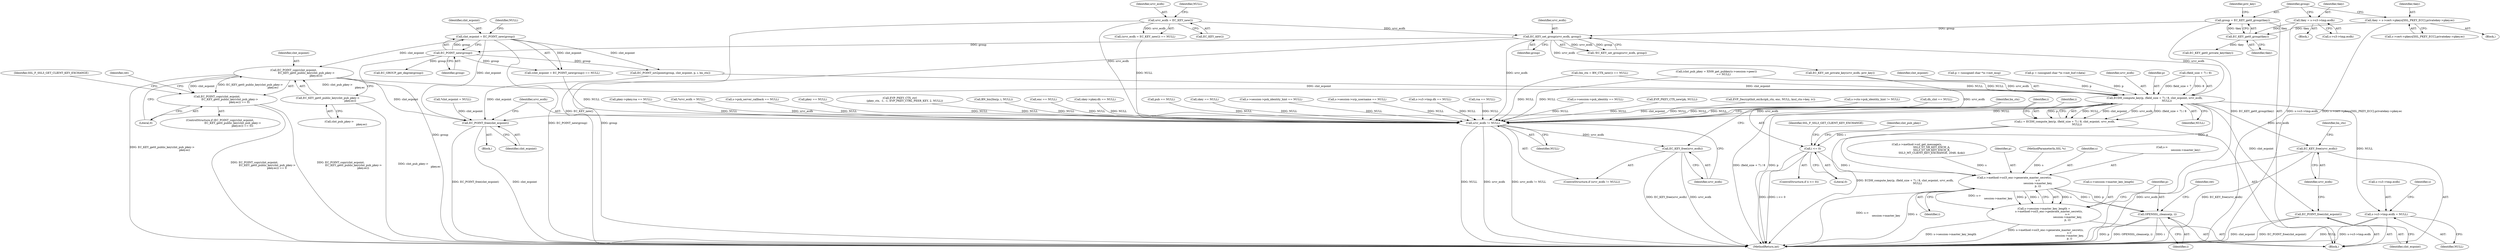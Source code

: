 digraph "0_openssl_3c66a669dfc7b3792f7af0758ea26fe8502ce70c@API" {
"1001389" [label="(Call,EC_POINT_copy(clnt_ecpoint,\n                              EC_KEY_get0_public_key(clnt_pub_pkey->\n                                                     pkey.ec)))"];
"1001335" [label="(Call,clnt_ecpoint = EC_POINT_new(group))"];
"1001337" [label="(Call,EC_POINT_new(group))"];
"1001321" [label="(Call,EC_KEY_set_group(srvr_ecdh, group))"];
"1001268" [label="(Call,srvr_ecdh = EC_KEY_new())"];
"1001310" [label="(Call,group = EC_KEY_get0_group(tkey))"];
"1001312" [label="(Call,EC_KEY_get0_group(tkey))"];
"1001301" [label="(Call,tkey = s->s3->tmp.ecdh)"];
"1001284" [label="(Call,tkey = s->cert->pkeys[SSL_PKEY_ECC].privatekey->pkey.ec)"];
"1001391" [label="(Call,EC_KEY_get0_public_key(clnt_pub_pkey->\n                                                     pkey.ec))"];
"1001388" [label="(Call,EC_POINT_copy(clnt_ecpoint,\n                              EC_KEY_get0_public_key(clnt_pub_pkey->\n                                                     pkey.ec)) == 0)"];
"1001475" [label="(Call,ECDH_compute_key(p, (field_size + 7) / 8, clnt_ecpoint, srvr_ecdh,\n                             NULL))"];
"1001473" [label="(Call,i = ECDH_compute_key(p, (field_size + 7) / 8, clnt_ecpoint, srvr_ecdh,\n                             NULL))"];
"1001486" [label="(Call,i <= 0)"];
"1001525" [label="(Call,s->method->ssl3_enc->generate_master_secret(s,\n                                                        s->\n                                                        session->master_key,\n                                                        p, i))"];
"1001519" [label="(Call,s->session->master_key_length =\n            s->method->ssl3_enc->generate_master_secret(s,\n                                                        s->\n                                                        session->master_key,\n                                                        p, i))"];
"1001534" [label="(Call,OPENSSL_cleanse(p, i))"];
"1001496" [label="(Call,EC_POINT_free(clnt_ecpoint))"];
"1001498" [label="(Call,EC_KEY_free(srvr_ecdh))"];
"1001510" [label="(Call,s->s3->tmp.ecdh = NULL)"];
"1002145" [label="(Call,EC_POINT_free(clnt_ecpoint))"];
"1002148" [label="(Call,srvr_ecdh != NULL)"];
"1002151" [label="(Call,EC_KEY_free(srvr_ecdh))"];
"1002148" [label="(Call,srvr_ecdh != NULL)"];
"1000177" [label="(Call,*clnt_ecpoint = NULL)"];
"1001518" [label="(Identifier,NULL)"];
"1001483" [label="(Identifier,srvr_ecdh)"];
"1001392" [label="(Call,clnt_pub_pkey->\n                                                     pkey.ec)"];
"1001268" [label="(Call,srvr_ecdh = EC_KEY_new())"];
"1001286" [label="(Call,s->cert->pkeys[SSL_PKEY_ECC].privatekey->pkey.ec)"];
"1001283" [label="(Block,)"];
"1001475" [label="(Call,ECDH_compute_key(p, (field_size + 7) / 8, clnt_ecpoint, srvr_ecdh,\n                             NULL))"];
"1002154" [label="(Identifier,bn_ctx)"];
"1001390" [label="(Identifier,clnt_ecpoint)"];
"1001312" [label="(Call,EC_KEY_get0_group(tkey))"];
"1001533" [label="(Identifier,i)"];
"1001313" [label="(Identifier,tkey)"];
"1001310" [label="(Call,group = EC_KEY_get0_group(tkey))"];
"1001404" [label="(Identifier,ret)"];
"1001387" [label="(ControlStructure,if (EC_POINT_copy(clnt_ecpoint,\n                              EC_KEY_get0_public_key(clnt_pub_pkey->\n                                                     pkey.ec)) == 0))"];
"1001496" [label="(Call,EC_POINT_free(clnt_ecpoint))"];
"1001485" [label="(ControlStructure,if (i <= 0))"];
"1001322" [label="(Identifier,srvr_ecdh)"];
"1000730" [label="(Call,pub == NULL)"];
"1001364" [label="(Call,(clnt_pub_pkey = X509_get_pubkey(s->session->peer))\n                 == NULL)"];
"1001536" [label="(Identifier,i)"];
"1001497" [label="(Identifier,clnt_ecpoint)"];
"1000616" [label="(Call,skey == NULL)"];
"1001334" [label="(Call,(clnt_ecpoint = EC_POINT_new(group)) == NULL)"];
"1002149" [label="(Identifier,srvr_ecdh)"];
"1001439" [label="(Call,EC_POINT_oct2point(group, clnt_ecpoint, p, i, bn_ctx))"];
"1001300" [label="(Block,)"];
"1001755" [label="(Call,s->session->psk_identity_hint == NULL)"];
"1002145" [label="(Call,EC_POINT_free(clnt_ecpoint))"];
"1001510" [label="(Call,s->s3->tmp.ecdh = NULL)"];
"1001476" [label="(Identifier,p)"];
"1001895" [label="(Call,s->session->srp_username == NULL)"];
"1001285" [label="(Identifier,tkey)"];
"1001477" [label="(Call,(field_size + 7) / 8)"];
"1001482" [label="(Identifier,clnt_ecpoint)"];
"1001335" [label="(Call,clnt_ecpoint = EC_POINT_new(group))"];
"1000649" [label="(Call,s->s3->tmp.dh == NULL)"];
"1001522" [label="(Identifier,s)"];
"1001389" [label="(Call,EC_POINT_copy(clnt_ecpoint,\n                              EC_KEY_get0_public_key(clnt_pub_pkey->\n                                                     pkey.ec)))"];
"1001325" [label="(Call,EC_KEY_set_private_key(srvr_ecdh, priv_key))"];
"1001337" [label="(Call,EC_POINT_new(group))"];
"1001474" [label="(Identifier,i)"];
"1001495" [label="(Identifier,clnt_pub_pkey)"];
"1001511" [label="(Call,s->s3->tmp.ecdh)"];
"1001526" [label="(Identifier,s)"];
"1001311" [label="(Identifier,group)"];
"1000143" [label="(Block,)"];
"1001527" [label="(Call,s->\n                                                        session->master_key)"];
"1001488" [label="(Literal,0)"];
"1001525" [label="(Call,s->method->ssl3_enc->generate_master_secret(s,\n                                                        s->\n                                                        session->master_key,\n                                                        p, i))"];
"1001303" [label="(Call,s->s3->tmp.ecdh)"];
"1001519" [label="(Call,s->session->master_key_length =\n            s->method->ssl3_enc->generate_master_secret(s,\n                                                        s->\n                                                        session->master_key,\n                                                        p, i))"];
"1001284" [label="(Call,tkey = s->cert->pkeys[SSL_PKEY_ECC].privatekey->pkey.ec)"];
"1001491" [label="(Identifier,SSL_F_SSL3_GET_CLIENT_KEY_EXCHANGE)"];
"1000260" [label="(Call,rsa == NULL)"];
"1001501" [label="(Identifier,bn_ctx)"];
"1001535" [label="(Identifier,p)"];
"1001301" [label="(Call,tkey = s->s3->tmp.ecdh)"];
"1001708" [label="(Call,s->session->psk_identity == NULL)"];
"1002150" [label="(Identifier,NULL)"];
"1002005" [label="(Call,EVP_PKEY_CTX_new(pk, NULL))"];
"1001388" [label="(Call,EC_POINT_copy(clnt_ecpoint,\n                              EC_KEY_get0_public_key(clnt_pub_pkey->\n                                                     pkey.ec)) == 0)"];
"1002163" [label="(MethodReturn,int)"];
"1001064" [label="(Call,EVP_DecryptInit_ex(&ciph_ctx, enc, NULL, kssl_ctx->key, iv))"];
"1002152" [label="(Identifier,srvr_ecdh)"];
"1000186" [label="(Call,s->method->ssl_get_message(s,\n                                   SSL3_ST_SR_KEY_EXCH_A,\n                                   SSL3_ST_SR_KEY_EXCH_B,\n                                   SSL3_MT_CLIENT_KEY_EXCHANGE, 2048, &ok))"];
"1001316" [label="(Call,EC_KEY_get0_private_key(tkey))"];
"1001748" [label="(Call,s->ctx->psk_identity_hint != NULL)"];
"1000704" [label="(Call,dh_clnt == NULL)"];
"1001473" [label="(Call,i = ECDH_compute_key(p, (field_size + 7) / 8, clnt_ecpoint, srvr_ecdh,\n                             NULL))"];
"1001462" [label="(Call,EC_GROUP_get_degree(group))"];
"1000295" [label="(Call,pkey->pkey.rsa == NULL)"];
"1001487" [label="(Identifier,i)"];
"1002147" [label="(ControlStructure,if (srvr_ecdh != NULL))"];
"1001336" [label="(Identifier,clnt_ecpoint)"];
"1000201" [label="(Call,p = (unsigned char *)s->init_msg)"];
"1002146" [label="(Identifier,clnt_ecpoint)"];
"1001321" [label="(Call,EC_KEY_set_group(srvr_ecdh, group))"];
"1001397" [label="(Literal,0)"];
"1001538" [label="(Identifier,ret)"];
"1000169" [label="(Call,*srvr_ecdh = NULL)"];
"1001339" [label="(Identifier,NULL)"];
"1001270" [label="(Call,EC_KEY_new())"];
"1001269" [label="(Identifier,srvr_ecdh)"];
"1002151" [label="(Call,EC_KEY_free(srvr_ecdh))"];
"1001520" [label="(Call,s->session->master_key_length)"];
"1001323" [label="(Identifier,group)"];
"1001532" [label="(Identifier,p)"];
"1001590" [label="(Call,s->psk_server_callback == NULL)"];
"1001338" [label="(Identifier,group)"];
"1001302" [label="(Identifier,tkey)"];
"1000286" [label="(Call,pkey == NULL)"];
"1001254" [label="(Block,)"];
"1002098" [label="(Call,EVP_PKEY_CTX_ctrl\n            (pkey_ctx, -1, -1, EVP_PKEY_CTRL_PEER_KEY, 2, NULL))"];
"1001830" [label="(Call,BN_bin2bn(p, i, NULL))"];
"1001498" [label="(Call,EC_KEY_free(srvr_ecdh))"];
"1001053" [label="(Call,enc == NULL)"];
"1001271" [label="(Identifier,NULL)"];
"1001451" [label="(Call,p = (unsigned char *)s->init_buf->data)"];
"1001484" [label="(Identifier,NULL)"];
"1001534" [label="(Call,OPENSSL_cleanse(p, i))"];
"1001391" [label="(Call,EC_KEY_get0_public_key(clnt_pub_pkey->\n                                                     pkey.ec))"];
"1000142" [label="(MethodParameterIn,SSL *s)"];
"1001315" [label="(Identifier,priv_key)"];
"1001409" [label="(Call,(bn_ctx = BN_CTX_new()) == NULL)"];
"1000625" [label="(Call,skey->pkey.dh == NULL)"];
"1001486" [label="(Call,i <= 0)"];
"1001320" [label="(Call,!EC_KEY_set_group(srvr_ecdh, group))"];
"1001400" [label="(Identifier,SSL_F_SSL3_GET_CLIENT_KEY_EXCHANGE)"];
"1001499" [label="(Identifier,srvr_ecdh)"];
"1001267" [label="(Call,(srvr_ecdh = EC_KEY_new()) == NULL)"];
"1001389" -> "1001388"  [label="AST: "];
"1001389" -> "1001391"  [label="CFG: "];
"1001390" -> "1001389"  [label="AST: "];
"1001391" -> "1001389"  [label="AST: "];
"1001397" -> "1001389"  [label="CFG: "];
"1001389" -> "1002163"  [label="DDG: EC_KEY_get0_public_key(clnt_pub_pkey->\n                                                     pkey.ec)"];
"1001389" -> "1001388"  [label="DDG: clnt_ecpoint"];
"1001389" -> "1001388"  [label="DDG: EC_KEY_get0_public_key(clnt_pub_pkey->\n                                                     pkey.ec)"];
"1001335" -> "1001389"  [label="DDG: clnt_ecpoint"];
"1001391" -> "1001389"  [label="DDG: clnt_pub_pkey->\n                                                     pkey.ec"];
"1001389" -> "1001475"  [label="DDG: clnt_ecpoint"];
"1001389" -> "1002145"  [label="DDG: clnt_ecpoint"];
"1001335" -> "1001334"  [label="AST: "];
"1001335" -> "1001337"  [label="CFG: "];
"1001336" -> "1001335"  [label="AST: "];
"1001337" -> "1001335"  [label="AST: "];
"1001339" -> "1001335"  [label="CFG: "];
"1001335" -> "1002163"  [label="DDG: EC_POINT_new(group)"];
"1001335" -> "1001334"  [label="DDG: clnt_ecpoint"];
"1001337" -> "1001335"  [label="DDG: group"];
"1001335" -> "1001439"  [label="DDG: clnt_ecpoint"];
"1001335" -> "1002145"  [label="DDG: clnt_ecpoint"];
"1001337" -> "1001338"  [label="CFG: "];
"1001338" -> "1001337"  [label="AST: "];
"1001337" -> "1002163"  [label="DDG: group"];
"1001337" -> "1001334"  [label="DDG: group"];
"1001321" -> "1001337"  [label="DDG: group"];
"1001337" -> "1001439"  [label="DDG: group"];
"1001337" -> "1001462"  [label="DDG: group"];
"1001321" -> "1001320"  [label="AST: "];
"1001321" -> "1001323"  [label="CFG: "];
"1001322" -> "1001321"  [label="AST: "];
"1001323" -> "1001321"  [label="AST: "];
"1001320" -> "1001321"  [label="CFG: "];
"1001321" -> "1002163"  [label="DDG: group"];
"1001321" -> "1001320"  [label="DDG: srvr_ecdh"];
"1001321" -> "1001320"  [label="DDG: group"];
"1001268" -> "1001321"  [label="DDG: srvr_ecdh"];
"1001310" -> "1001321"  [label="DDG: group"];
"1001321" -> "1001325"  [label="DDG: srvr_ecdh"];
"1001321" -> "1001475"  [label="DDG: srvr_ecdh"];
"1001321" -> "1002148"  [label="DDG: srvr_ecdh"];
"1001268" -> "1001267"  [label="AST: "];
"1001268" -> "1001270"  [label="CFG: "];
"1001269" -> "1001268"  [label="AST: "];
"1001270" -> "1001268"  [label="AST: "];
"1001271" -> "1001268"  [label="CFG: "];
"1001268" -> "1002163"  [label="DDG: EC_KEY_new()"];
"1001268" -> "1001267"  [label="DDG: srvr_ecdh"];
"1001268" -> "1002148"  [label="DDG: srvr_ecdh"];
"1001310" -> "1001254"  [label="AST: "];
"1001310" -> "1001312"  [label="CFG: "];
"1001311" -> "1001310"  [label="AST: "];
"1001312" -> "1001310"  [label="AST: "];
"1001315" -> "1001310"  [label="CFG: "];
"1001310" -> "1002163"  [label="DDG: EC_KEY_get0_group(tkey)"];
"1001312" -> "1001310"  [label="DDG: tkey"];
"1001312" -> "1001313"  [label="CFG: "];
"1001313" -> "1001312"  [label="AST: "];
"1001301" -> "1001312"  [label="DDG: tkey"];
"1001284" -> "1001312"  [label="DDG: tkey"];
"1001312" -> "1001316"  [label="DDG: tkey"];
"1001301" -> "1001300"  [label="AST: "];
"1001301" -> "1001303"  [label="CFG: "];
"1001302" -> "1001301"  [label="AST: "];
"1001303" -> "1001301"  [label="AST: "];
"1001311" -> "1001301"  [label="CFG: "];
"1001301" -> "1002163"  [label="DDG: s->s3->tmp.ecdh"];
"1001284" -> "1001283"  [label="AST: "];
"1001284" -> "1001286"  [label="CFG: "];
"1001285" -> "1001284"  [label="AST: "];
"1001286" -> "1001284"  [label="AST: "];
"1001311" -> "1001284"  [label="CFG: "];
"1001284" -> "1002163"  [label="DDG: s->cert->pkeys[SSL_PKEY_ECC].privatekey->pkey.ec"];
"1001391" -> "1001392"  [label="CFG: "];
"1001392" -> "1001391"  [label="AST: "];
"1001391" -> "1002163"  [label="DDG: clnt_pub_pkey->\n                                                     pkey.ec"];
"1001388" -> "1001387"  [label="AST: "];
"1001388" -> "1001397"  [label="CFG: "];
"1001397" -> "1001388"  [label="AST: "];
"1001400" -> "1001388"  [label="CFG: "];
"1001404" -> "1001388"  [label="CFG: "];
"1001388" -> "1002163"  [label="DDG: EC_POINT_copy(clnt_ecpoint,\n                              EC_KEY_get0_public_key(clnt_pub_pkey->\n                                                     pkey.ec)) == 0"];
"1001388" -> "1002163"  [label="DDG: EC_POINT_copy(clnt_ecpoint,\n                              EC_KEY_get0_public_key(clnt_pub_pkey->\n                                                     pkey.ec))"];
"1001475" -> "1001473"  [label="AST: "];
"1001475" -> "1001484"  [label="CFG: "];
"1001476" -> "1001475"  [label="AST: "];
"1001477" -> "1001475"  [label="AST: "];
"1001482" -> "1001475"  [label="AST: "];
"1001483" -> "1001475"  [label="AST: "];
"1001484" -> "1001475"  [label="AST: "];
"1001473" -> "1001475"  [label="CFG: "];
"1001475" -> "1002163"  [label="DDG: p"];
"1001475" -> "1002163"  [label="DDG: (field_size + 7) / 8"];
"1001475" -> "1001473"  [label="DDG: NULL"];
"1001475" -> "1001473"  [label="DDG: clnt_ecpoint"];
"1001475" -> "1001473"  [label="DDG: srvr_ecdh"];
"1001475" -> "1001473"  [label="DDG: (field_size + 7) / 8"];
"1001475" -> "1001473"  [label="DDG: p"];
"1001451" -> "1001475"  [label="DDG: p"];
"1000201" -> "1001475"  [label="DDG: p"];
"1001477" -> "1001475"  [label="DDG: field_size + 7"];
"1001477" -> "1001475"  [label="DDG: 8"];
"1001439" -> "1001475"  [label="DDG: clnt_ecpoint"];
"1001325" -> "1001475"  [label="DDG: srvr_ecdh"];
"1001364" -> "1001475"  [label="DDG: NULL"];
"1001409" -> "1001475"  [label="DDG: NULL"];
"1001475" -> "1001496"  [label="DDG: clnt_ecpoint"];
"1001475" -> "1001498"  [label="DDG: srvr_ecdh"];
"1001475" -> "1001510"  [label="DDG: NULL"];
"1001475" -> "1001525"  [label="DDG: p"];
"1001475" -> "1002145"  [label="DDG: clnt_ecpoint"];
"1001475" -> "1002148"  [label="DDG: srvr_ecdh"];
"1001475" -> "1002148"  [label="DDG: NULL"];
"1001473" -> "1001254"  [label="AST: "];
"1001474" -> "1001473"  [label="AST: "];
"1001487" -> "1001473"  [label="CFG: "];
"1001473" -> "1002163"  [label="DDG: ECDH_compute_key(p, (field_size + 7) / 8, clnt_ecpoint, srvr_ecdh,\n                             NULL)"];
"1001473" -> "1001486"  [label="DDG: i"];
"1001486" -> "1001485"  [label="AST: "];
"1001486" -> "1001488"  [label="CFG: "];
"1001487" -> "1001486"  [label="AST: "];
"1001488" -> "1001486"  [label="AST: "];
"1001491" -> "1001486"  [label="CFG: "];
"1001495" -> "1001486"  [label="CFG: "];
"1001486" -> "1002163"  [label="DDG: i"];
"1001486" -> "1002163"  [label="DDG: i <= 0"];
"1001486" -> "1001525"  [label="DDG: i"];
"1001525" -> "1001519"  [label="AST: "];
"1001525" -> "1001533"  [label="CFG: "];
"1001526" -> "1001525"  [label="AST: "];
"1001527" -> "1001525"  [label="AST: "];
"1001532" -> "1001525"  [label="AST: "];
"1001533" -> "1001525"  [label="AST: "];
"1001519" -> "1001525"  [label="CFG: "];
"1001525" -> "1002163"  [label="DDG: s"];
"1001525" -> "1002163"  [label="DDG: s->\n                                                        session->master_key"];
"1001525" -> "1001519"  [label="DDG: s"];
"1001525" -> "1001519"  [label="DDG: s->\n                                                        session->master_key"];
"1001525" -> "1001519"  [label="DDG: p"];
"1001525" -> "1001519"  [label="DDG: i"];
"1000186" -> "1001525"  [label="DDG: s"];
"1000142" -> "1001525"  [label="DDG: s"];
"1001525" -> "1001534"  [label="DDG: p"];
"1001525" -> "1001534"  [label="DDG: i"];
"1001519" -> "1001254"  [label="AST: "];
"1001520" -> "1001519"  [label="AST: "];
"1001535" -> "1001519"  [label="CFG: "];
"1001519" -> "1002163"  [label="DDG: s->method->ssl3_enc->generate_master_secret(s,\n                                                        s->\n                                                        session->master_key,\n                                                        p, i)"];
"1001519" -> "1002163"  [label="DDG: s->session->master_key_length"];
"1001534" -> "1001254"  [label="AST: "];
"1001534" -> "1001536"  [label="CFG: "];
"1001535" -> "1001534"  [label="AST: "];
"1001536" -> "1001534"  [label="AST: "];
"1001538" -> "1001534"  [label="CFG: "];
"1001534" -> "1002163"  [label="DDG: p"];
"1001534" -> "1002163"  [label="DDG: OPENSSL_cleanse(p, i)"];
"1001534" -> "1002163"  [label="DDG: i"];
"1001496" -> "1001254"  [label="AST: "];
"1001496" -> "1001497"  [label="CFG: "];
"1001497" -> "1001496"  [label="AST: "];
"1001499" -> "1001496"  [label="CFG: "];
"1001496" -> "1002163"  [label="DDG: clnt_ecpoint"];
"1001496" -> "1002163"  [label="DDG: EC_POINT_free(clnt_ecpoint)"];
"1001498" -> "1001254"  [label="AST: "];
"1001498" -> "1001499"  [label="CFG: "];
"1001499" -> "1001498"  [label="AST: "];
"1001501" -> "1001498"  [label="CFG: "];
"1001498" -> "1002163"  [label="DDG: srvr_ecdh"];
"1001498" -> "1002163"  [label="DDG: EC_KEY_free(srvr_ecdh)"];
"1001510" -> "1001254"  [label="AST: "];
"1001510" -> "1001518"  [label="CFG: "];
"1001511" -> "1001510"  [label="AST: "];
"1001518" -> "1001510"  [label="AST: "];
"1001522" -> "1001510"  [label="CFG: "];
"1001510" -> "1002163"  [label="DDG: NULL"];
"1001510" -> "1002163"  [label="DDG: s->s3->tmp.ecdh"];
"1002145" -> "1000143"  [label="AST: "];
"1002145" -> "1002146"  [label="CFG: "];
"1002146" -> "1002145"  [label="AST: "];
"1002149" -> "1002145"  [label="CFG: "];
"1002145" -> "1002163"  [label="DDG: EC_POINT_free(clnt_ecpoint)"];
"1002145" -> "1002163"  [label="DDG: clnt_ecpoint"];
"1000177" -> "1002145"  [label="DDG: clnt_ecpoint"];
"1001439" -> "1002145"  [label="DDG: clnt_ecpoint"];
"1002148" -> "1002147"  [label="AST: "];
"1002148" -> "1002150"  [label="CFG: "];
"1002149" -> "1002148"  [label="AST: "];
"1002150" -> "1002148"  [label="AST: "];
"1002152" -> "1002148"  [label="CFG: "];
"1002154" -> "1002148"  [label="CFG: "];
"1002148" -> "1002163"  [label="DDG: srvr_ecdh != NULL"];
"1002148" -> "1002163"  [label="DDG: NULL"];
"1002148" -> "1002163"  [label="DDG: srvr_ecdh"];
"1001325" -> "1002148"  [label="DDG: srvr_ecdh"];
"1000169" -> "1002148"  [label="DDG: srvr_ecdh"];
"1001053" -> "1002148"  [label="DDG: NULL"];
"1001830" -> "1002148"  [label="DDG: NULL"];
"1000295" -> "1002148"  [label="DDG: NULL"];
"1001590" -> "1002148"  [label="DDG: NULL"];
"1000704" -> "1002148"  [label="DDG: NULL"];
"1000730" -> "1002148"  [label="DDG: NULL"];
"1001409" -> "1002148"  [label="DDG: NULL"];
"1001755" -> "1002148"  [label="DDG: NULL"];
"1001364" -> "1002148"  [label="DDG: NULL"];
"1000616" -> "1002148"  [label="DDG: NULL"];
"1002098" -> "1002148"  [label="DDG: NULL"];
"1002005" -> "1002148"  [label="DDG: NULL"];
"1001267" -> "1002148"  [label="DDG: NULL"];
"1000625" -> "1002148"  [label="DDG: NULL"];
"1001748" -> "1002148"  [label="DDG: NULL"];
"1000260" -> "1002148"  [label="DDG: NULL"];
"1001064" -> "1002148"  [label="DDG: NULL"];
"1001895" -> "1002148"  [label="DDG: NULL"];
"1001334" -> "1002148"  [label="DDG: NULL"];
"1001708" -> "1002148"  [label="DDG: NULL"];
"1000286" -> "1002148"  [label="DDG: NULL"];
"1000649" -> "1002148"  [label="DDG: NULL"];
"1002148" -> "1002151"  [label="DDG: srvr_ecdh"];
"1002151" -> "1002147"  [label="AST: "];
"1002151" -> "1002152"  [label="CFG: "];
"1002152" -> "1002151"  [label="AST: "];
"1002154" -> "1002151"  [label="CFG: "];
"1002151" -> "1002163"  [label="DDG: srvr_ecdh"];
"1002151" -> "1002163"  [label="DDG: EC_KEY_free(srvr_ecdh)"];
}
